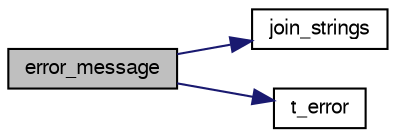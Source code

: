 digraph "error_message"
{
  bgcolor="transparent";
  edge [fontname="FreeSans",fontsize="10",labelfontname="FreeSans",labelfontsize="10"];
  node [fontname="FreeSans",fontsize="10",shape=record];
  rankdir="LR";
  Node1 [label="error_message",height=0.2,width=0.4,color="black", fillcolor="grey75", style="filled" fontcolor="black"];
  Node1 -> Node2 [color="midnightblue",fontsize="10",style="solid",fontname="FreeSans"];
  Node2 [label="join_strings",height=0.2,width=0.4,color="black",URL="$t__io_8c.html#a253a8608d77781c368033af63485c57f"];
  Node1 -> Node3 [color="midnightblue",fontsize="10",style="solid",fontname="FreeSans"];
  Node3 [label="t_error",height=0.2,width=0.4,color="black",URL="$error_8c.html#af79ef7c6656ef0f3d2786e2b09c1755f"];
}
